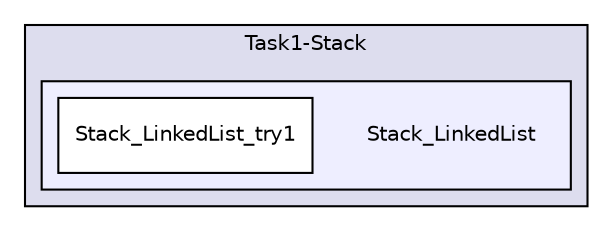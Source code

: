 digraph "C:/GitHub_repr/TechnoAtom-cpp/Task1-Stack/Stack_LinkedList" {
  compound=true
  node [ fontsize="10", fontname="Helvetica"];
  edge [ labelfontsize="10", labelfontname="Helvetica"];
  subgraph clusterdir_ad94f232f2b5474a09d694d32296c46f {
    graph [ bgcolor="#ddddee", pencolor="black", label="Task1-Stack" fontname="Helvetica", fontsize="10", URL="dir_ad94f232f2b5474a09d694d32296c46f.html"]
  subgraph clusterdir_7601da3f2b604a7fc7021f6cb888807d {
    graph [ bgcolor="#eeeeff", pencolor="black", label="" URL="dir_7601da3f2b604a7fc7021f6cb888807d.html"];
    dir_7601da3f2b604a7fc7021f6cb888807d [shape=plaintext label="Stack_LinkedList"];
    dir_a06226a1326f923108beff988a03d229 [shape=box label="Stack_LinkedList_try1" color="black" fillcolor="white" style="filled" URL="dir_a06226a1326f923108beff988a03d229.html"];
  }
  }
}
